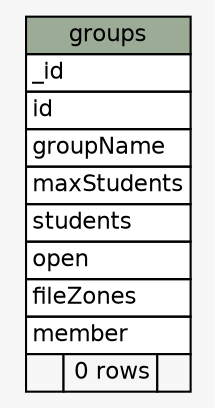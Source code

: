 // dot 2.26.3 on Linux 3.11.0-12-generic
// SchemaSpy rev 590
digraph "groups" {
  graph [
    rankdir="RL"
    bgcolor="#f7f7f7"
    nodesep="0.18"
    ranksep="0.46"
    fontname="Helvetica"
    fontsize="11"
  ];
  node [
    fontname="Helvetica"
    fontsize="11"
    shape="plaintext"
  ];
  edge [
    arrowsize="0.8"
  ];
  "groups" [
    label=<
    <TABLE BORDER="0" CELLBORDER="1" CELLSPACING="0" BGCOLOR="#ffffff">
      <TR><TD COLSPAN="3" BGCOLOR="#9bab96" ALIGN="CENTER">groups</TD></TR>
      <TR><TD PORT="_id" COLSPAN="3" ALIGN="LEFT">_id</TD></TR>
      <TR><TD PORT="id" COLSPAN="3" ALIGN="LEFT">id</TD></TR>
      <TR><TD PORT="groupName" COLSPAN="3" ALIGN="LEFT">groupName</TD></TR>
      <TR><TD PORT="maxStudents" COLSPAN="3" ALIGN="LEFT">maxStudents</TD></TR>
      <TR><TD PORT="students" COLSPAN="3" ALIGN="LEFT">students</TD></TR>
      <TR><TD PORT="open" COLSPAN="3" ALIGN="LEFT">open</TD></TR>
      <TR><TD PORT="fileZones" COLSPAN="3" ALIGN="LEFT">fileZones</TD></TR>
      <TR><TD PORT="member" COLSPAN="3" ALIGN="LEFT">member</TD></TR>
      <TR><TD ALIGN="LEFT" BGCOLOR="#f7f7f7">  </TD><TD ALIGN="RIGHT" BGCOLOR="#f7f7f7">0 rows</TD><TD ALIGN="RIGHT" BGCOLOR="#f7f7f7">  </TD></TR>
    </TABLE>>
    URL="tables/groups.html"
    tooltip="groups"
  ];
}
